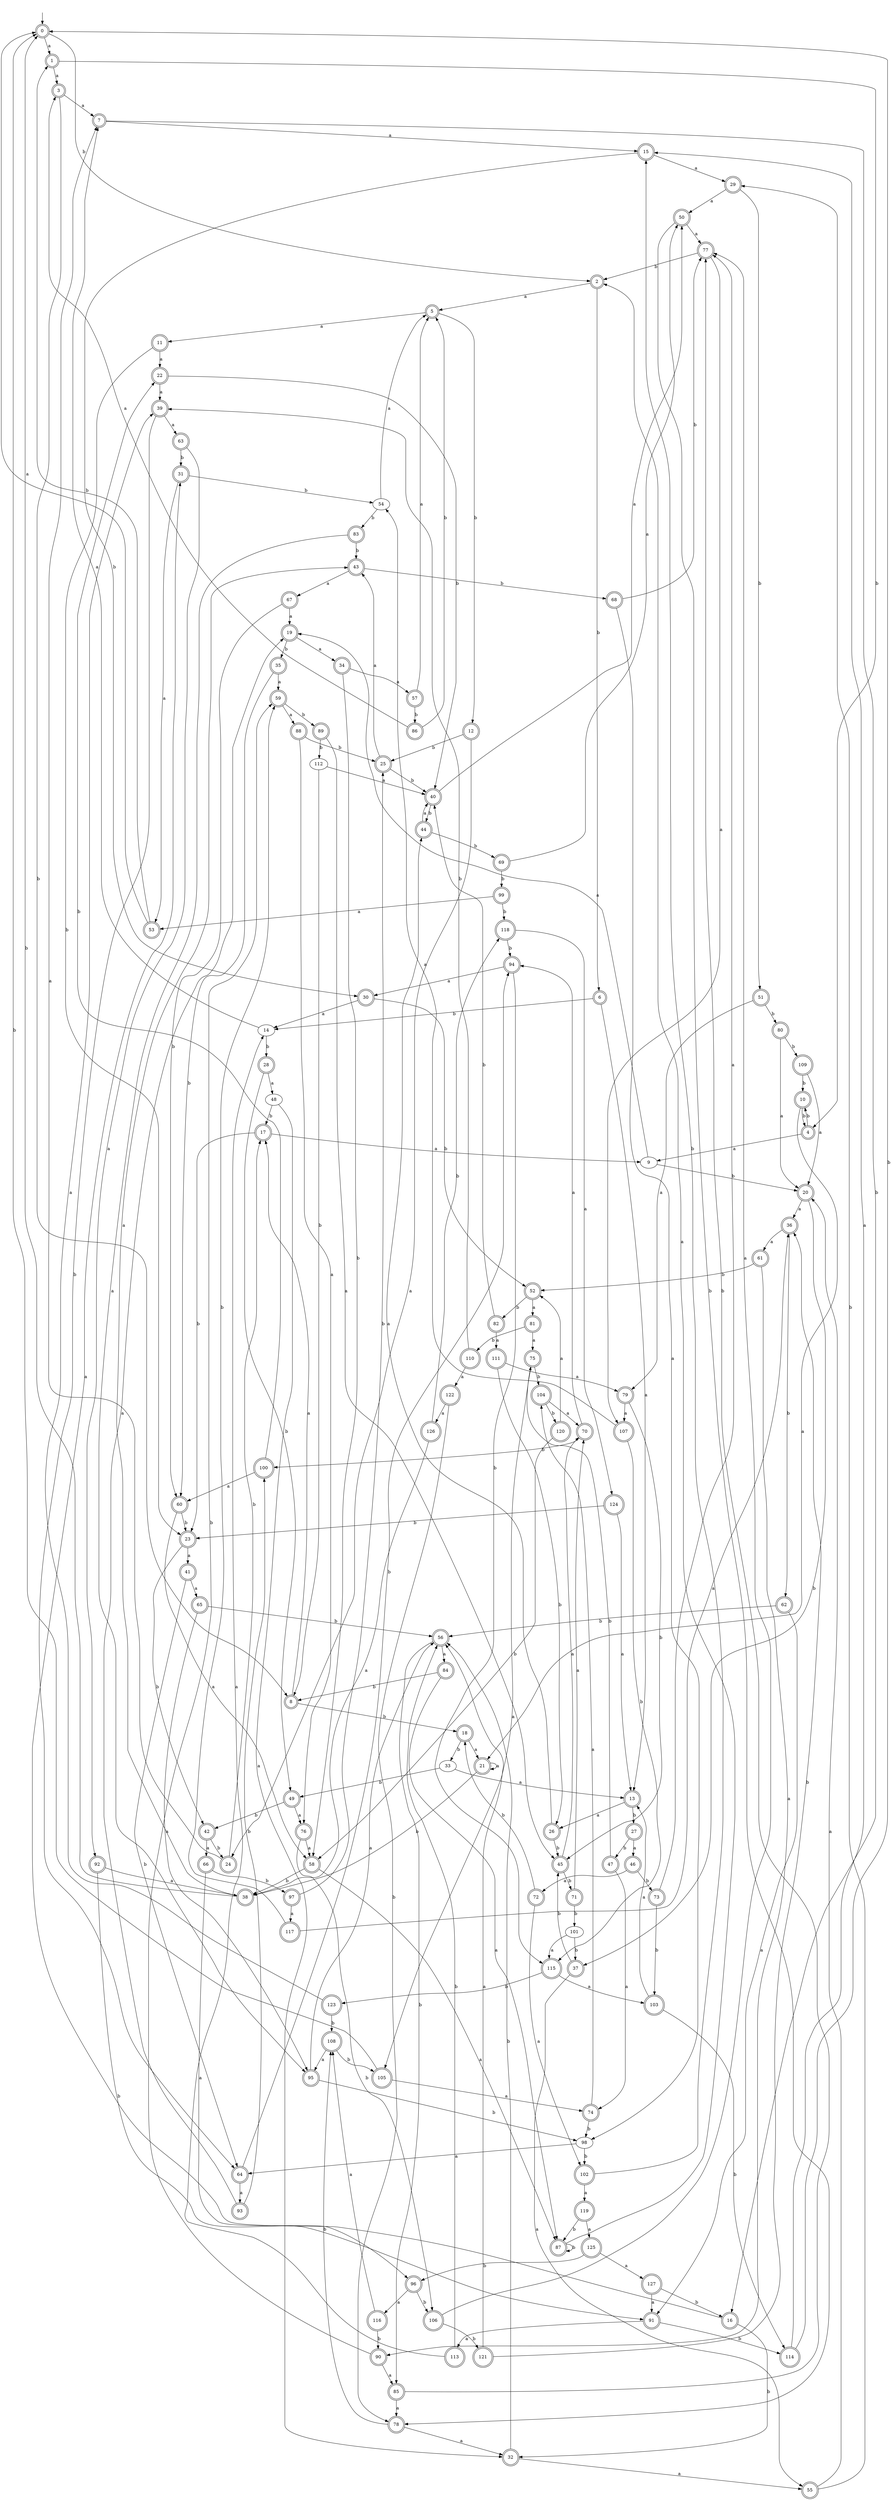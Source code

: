 digraph RandomDFA {
  __start0 [label="", shape=none];
  __start0 -> 0 [label=""];
  0 [shape=circle] [shape=doublecircle]
  0 -> 1 [label="a"]
  0 -> 2 [label="b"]
  1 [shape=doublecircle]
  1 -> 3 [label="a"]
  1 -> 4 [label="b"]
  2 [shape=doublecircle]
  2 -> 5 [label="a"]
  2 -> 6 [label="b"]
  3 [shape=doublecircle]
  3 -> 7 [label="a"]
  3 -> 8 [label="b"]
  4 [shape=doublecircle]
  4 -> 9 [label="a"]
  4 -> 10 [label="b"]
  5 [shape=doublecircle]
  5 -> 11 [label="a"]
  5 -> 12 [label="b"]
  6 [shape=doublecircle]
  6 -> 13 [label="a"]
  6 -> 14 [label="b"]
  7 [shape=doublecircle]
  7 -> 15 [label="a"]
  7 -> 16 [label="b"]
  8 [shape=doublecircle]
  8 -> 17 [label="a"]
  8 -> 18 [label="b"]
  9
  9 -> 19 [label="a"]
  9 -> 20 [label="b"]
  10 [shape=doublecircle]
  10 -> 21 [label="a"]
  10 -> 4 [label="b"]
  11 [shape=doublecircle]
  11 -> 22 [label="a"]
  11 -> 23 [label="b"]
  12 [shape=doublecircle]
  12 -> 24 [label="a"]
  12 -> 25 [label="b"]
  13 [shape=doublecircle]
  13 -> 26 [label="a"]
  13 -> 27 [label="b"]
  14
  14 -> 7 [label="a"]
  14 -> 28 [label="b"]
  15 [shape=doublecircle]
  15 -> 29 [label="a"]
  15 -> 30 [label="b"]
  16 [shape=doublecircle]
  16 -> 31 [label="a"]
  16 -> 32 [label="b"]
  17 [shape=doublecircle]
  17 -> 9 [label="a"]
  17 -> 23 [label="b"]
  18 [shape=doublecircle]
  18 -> 21 [label="a"]
  18 -> 33 [label="b"]
  19 [shape=doublecircle]
  19 -> 34 [label="a"]
  19 -> 35 [label="b"]
  20 [shape=doublecircle]
  20 -> 36 [label="a"]
  20 -> 37 [label="b"]
  21 [shape=doublecircle]
  21 -> 21 [label="a"]
  21 -> 38 [label="b"]
  22 [shape=doublecircle]
  22 -> 39 [label="a"]
  22 -> 40 [label="b"]
  23 [shape=doublecircle]
  23 -> 41 [label="a"]
  23 -> 42 [label="b"]
  24 [shape=doublecircle]
  24 -> 7 [label="a"]
  24 -> 17 [label="b"]
  25 [shape=doublecircle]
  25 -> 43 [label="a"]
  25 -> 40 [label="b"]
  26 [shape=doublecircle]
  26 -> 44 [label="a"]
  26 -> 45 [label="b"]
  27 [shape=doublecircle]
  27 -> 46 [label="a"]
  27 -> 47 [label="b"]
  28 [shape=doublecircle]
  28 -> 48 [label="a"]
  28 -> 49 [label="b"]
  29 [shape=doublecircle]
  29 -> 50 [label="a"]
  29 -> 51 [label="b"]
  30 [shape=doublecircle]
  30 -> 14 [label="a"]
  30 -> 52 [label="b"]
  31 [shape=doublecircle]
  31 -> 53 [label="a"]
  31 -> 54 [label="b"]
  32 [shape=doublecircle]
  32 -> 55 [label="a"]
  32 -> 56 [label="b"]
  33
  33 -> 13 [label="a"]
  33 -> 49 [label="b"]
  34 [shape=doublecircle]
  34 -> 57 [label="a"]
  34 -> 58 [label="b"]
  35 [shape=doublecircle]
  35 -> 59 [label="a"]
  35 -> 60 [label="b"]
  36 [shape=doublecircle]
  36 -> 61 [label="a"]
  36 -> 62 [label="b"]
  37 [shape=doublecircle]
  37 -> 55 [label="a"]
  37 -> 45 [label="b"]
  38 [shape=doublecircle]
  38 -> 43 [label="a"]
  38 -> 0 [label="b"]
  39 [shape=doublecircle]
  39 -> 63 [label="a"]
  39 -> 64 [label="b"]
  40 [shape=doublecircle]
  40 -> 50 [label="a"]
  40 -> 44 [label="b"]
  41 [shape=doublecircle]
  41 -> 65 [label="a"]
  41 -> 64 [label="b"]
  42 [shape=doublecircle]
  42 -> 66 [label="a"]
  42 -> 24 [label="b"]
  43 [shape=doublecircle]
  43 -> 67 [label="a"]
  43 -> 68 [label="b"]
  44 [shape=doublecircle]
  44 -> 40 [label="a"]
  44 -> 69 [label="b"]
  45 [shape=doublecircle]
  45 -> 70 [label="a"]
  45 -> 71 [label="b"]
  46 [shape=doublecircle]
  46 -> 72 [label="a"]
  46 -> 73 [label="b"]
  47 [shape=doublecircle]
  47 -> 74 [label="a"]
  47 -> 75 [label="b"]
  48
  48 -> 32 [label="a"]
  48 -> 17 [label="b"]
  49 [shape=doublecircle]
  49 -> 76 [label="a"]
  49 -> 42 [label="b"]
  50 [shape=doublecircle]
  50 -> 77 [label="a"]
  50 -> 78 [label="b"]
  51 [shape=doublecircle]
  51 -> 79 [label="a"]
  51 -> 80 [label="b"]
  52 [shape=doublecircle]
  52 -> 81 [label="a"]
  52 -> 82 [label="b"]
  53 [shape=doublecircle]
  53 -> 0 [label="a"]
  53 -> 1 [label="b"]
  54
  54 -> 5 [label="a"]
  54 -> 83 [label="b"]
  55 [shape=doublecircle]
  55 -> 20 [label="a"]
  55 -> 29 [label="b"]
  56 [shape=doublecircle]
  56 -> 84 [label="a"]
  56 -> 85 [label="b"]
  57 [shape=doublecircle]
  57 -> 5 [label="a"]
  57 -> 86 [label="b"]
  58 [shape=doublecircle]
  58 -> 87 [label="a"]
  58 -> 38 [label="b"]
  59 [shape=doublecircle]
  59 -> 88 [label="a"]
  59 -> 89 [label="b"]
  60 [shape=doublecircle]
  60 -> 58 [label="a"]
  60 -> 23 [label="b"]
  61 [shape=doublecircle]
  61 -> 90 [label="a"]
  61 -> 52 [label="b"]
  62 [shape=doublecircle]
  62 -> 91 [label="a"]
  62 -> 56 [label="b"]
  63 [shape=doublecircle]
  63 -> 92 [label="a"]
  63 -> 31 [label="b"]
  64 [shape=doublecircle]
  64 -> 93 [label="a"]
  64 -> 94 [label="b"]
  65 [shape=doublecircle]
  65 -> 95 [label="a"]
  65 -> 56 [label="b"]
  66 [shape=doublecircle]
  66 -> 96 [label="a"]
  66 -> 97 [label="b"]
  67 [shape=doublecircle]
  67 -> 19 [label="a"]
  67 -> 60 [label="b"]
  68 [shape=doublecircle]
  68 -> 98 [label="a"]
  68 -> 77 [label="b"]
  69 [shape=doublecircle]
  69 -> 50 [label="a"]
  69 -> 99 [label="b"]
  70 [shape=doublecircle]
  70 -> 94 [label="a"]
  70 -> 100 [label="b"]
  71 [shape=doublecircle]
  71 -> 70 [label="a"]
  71 -> 101 [label="b"]
  72 [shape=doublecircle]
  72 -> 102 [label="a"]
  72 -> 18 [label="b"]
  73 [shape=doublecircle]
  73 -> 77 [label="a"]
  73 -> 103 [label="b"]
  74 [shape=doublecircle]
  74 -> 104 [label="a"]
  74 -> 98 [label="b"]
  75 [shape=doublecircle]
  75 -> 105 [label="a"]
  75 -> 104 [label="b"]
  76 [shape=doublecircle]
  76 -> 58 [label="a"]
  76 -> 106 [label="b"]
  77 [shape=doublecircle]
  77 -> 107 [label="a"]
  77 -> 2 [label="b"]
  78 [shape=doublecircle]
  78 -> 32 [label="a"]
  78 -> 108 [label="b"]
  79 [shape=doublecircle]
  79 -> 107 [label="a"]
  79 -> 45 [label="b"]
  80 [shape=doublecircle]
  80 -> 20 [label="a"]
  80 -> 109 [label="b"]
  81 [shape=doublecircle]
  81 -> 75 [label="a"]
  81 -> 110 [label="b"]
  82 [shape=doublecircle]
  82 -> 111 [label="a"]
  82 -> 40 [label="b"]
  83 [shape=doublecircle]
  83 -> 95 [label="a"]
  83 -> 43 [label="b"]
  84 [shape=doublecircle]
  84 -> 87 [label="a"]
  84 -> 8 [label="b"]
  85 [shape=doublecircle]
  85 -> 78 [label="a"]
  85 -> 77 [label="b"]
  86 [shape=doublecircle]
  86 -> 3 [label="a"]
  86 -> 5 [label="b"]
  87 [shape=doublecircle]
  87 -> 2 [label="a"]
  87 -> 87 [label="b"]
  88 [shape=doublecircle]
  88 -> 76 [label="a"]
  88 -> 25 [label="b"]
  89 [shape=doublecircle]
  89 -> 45 [label="a"]
  89 -> 112 [label="b"]
  90 [shape=doublecircle]
  90 -> 85 [label="a"]
  90 -> 59 [label="b"]
  91 [shape=doublecircle]
  91 -> 113 [label="a"]
  91 -> 114 [label="b"]
  92 [shape=doublecircle]
  92 -> 38 [label="a"]
  92 -> 91 [label="b"]
  93 [shape=doublecircle]
  93 -> 19 [label="a"]
  93 -> 100 [label="b"]
  94 [shape=doublecircle]
  94 -> 30 [label="a"]
  94 -> 115 [label="b"]
  95 [shape=doublecircle]
  95 -> 56 [label="a"]
  95 -> 98 [label="b"]
  96 [shape=doublecircle]
  96 -> 116 [label="a"]
  96 -> 106 [label="b"]
  97 [shape=doublecircle]
  97 -> 117 [label="a"]
  97 -> 25 [label="b"]
  98
  98 -> 64 [label="a"]
  98 -> 102 [label="b"]
  99 [shape=doublecircle]
  99 -> 53 [label="a"]
  99 -> 118 [label="b"]
  100 [shape=doublecircle]
  100 -> 60 [label="a"]
  100 -> 22 [label="b"]
  101
  101 -> 115 [label="a"]
  101 -> 37 [label="b"]
  102 [shape=doublecircle]
  102 -> 119 [label="a"]
  102 -> 15 [label="b"]
  103 [shape=doublecircle]
  103 -> 13 [label="a"]
  103 -> 114 [label="b"]
  104 [shape=doublecircle]
  104 -> 70 [label="a"]
  104 -> 120 [label="b"]
  105 [shape=doublecircle]
  105 -> 74 [label="a"]
  105 -> 0 [label="b"]
  106 [shape=doublecircle]
  106 -> 77 [label="a"]
  106 -> 121 [label="b"]
  107 [shape=doublecircle]
  107 -> 54 [label="a"]
  107 -> 115 [label="b"]
  108 [shape=doublecircle]
  108 -> 95 [label="a"]
  108 -> 105 [label="b"]
  109 [shape=doublecircle]
  109 -> 20 [label="a"]
  109 -> 10 [label="b"]
  110 [shape=doublecircle]
  110 -> 122 [label="a"]
  110 -> 39 [label="b"]
  111 [shape=doublecircle]
  111 -> 79 [label="a"]
  111 -> 26 [label="b"]
  112
  112 -> 40 [label="a"]
  112 -> 8 [label="b"]
  113 [shape=doublecircle]
  113 -> 14 [label="a"]
  113 -> 56 [label="b"]
  114 [shape=doublecircle]
  114 -> 15 [label="a"]
  114 -> 0 [label="b"]
  115 [shape=doublecircle]
  115 -> 103 [label="a"]
  115 -> 123 [label="b"]
  116 [shape=doublecircle]
  116 -> 108 [label="a"]
  116 -> 90 [label="b"]
  117 [shape=doublecircle]
  117 -> 36 [label="a"]
  117 -> 59 [label="b"]
  118 [shape=doublecircle]
  118 -> 124 [label="a"]
  118 -> 94 [label="b"]
  119 [shape=doublecircle]
  119 -> 125 [label="a"]
  119 -> 87 [label="b"]
  120 [shape=doublecircle]
  120 -> 52 [label="a"]
  120 -> 58 [label="b"]
  121 [shape=doublecircle]
  121 -> 56 [label="a"]
  121 -> 36 [label="b"]
  122 [shape=doublecircle]
  122 -> 126 [label="a"]
  122 -> 78 [label="b"]
  123 [shape=doublecircle]
  123 -> 39 [label="a"]
  123 -> 108 [label="b"]
  124 [shape=doublecircle]
  124 -> 13 [label="a"]
  124 -> 23 [label="b"]
  125 [shape=doublecircle]
  125 -> 127 [label="a"]
  125 -> 96 [label="b"]
  126 [shape=doublecircle]
  126 -> 38 [label="a"]
  126 -> 118 [label="b"]
  127 [shape=doublecircle]
  127 -> 91 [label="a"]
  127 -> 16 [label="b"]
}
